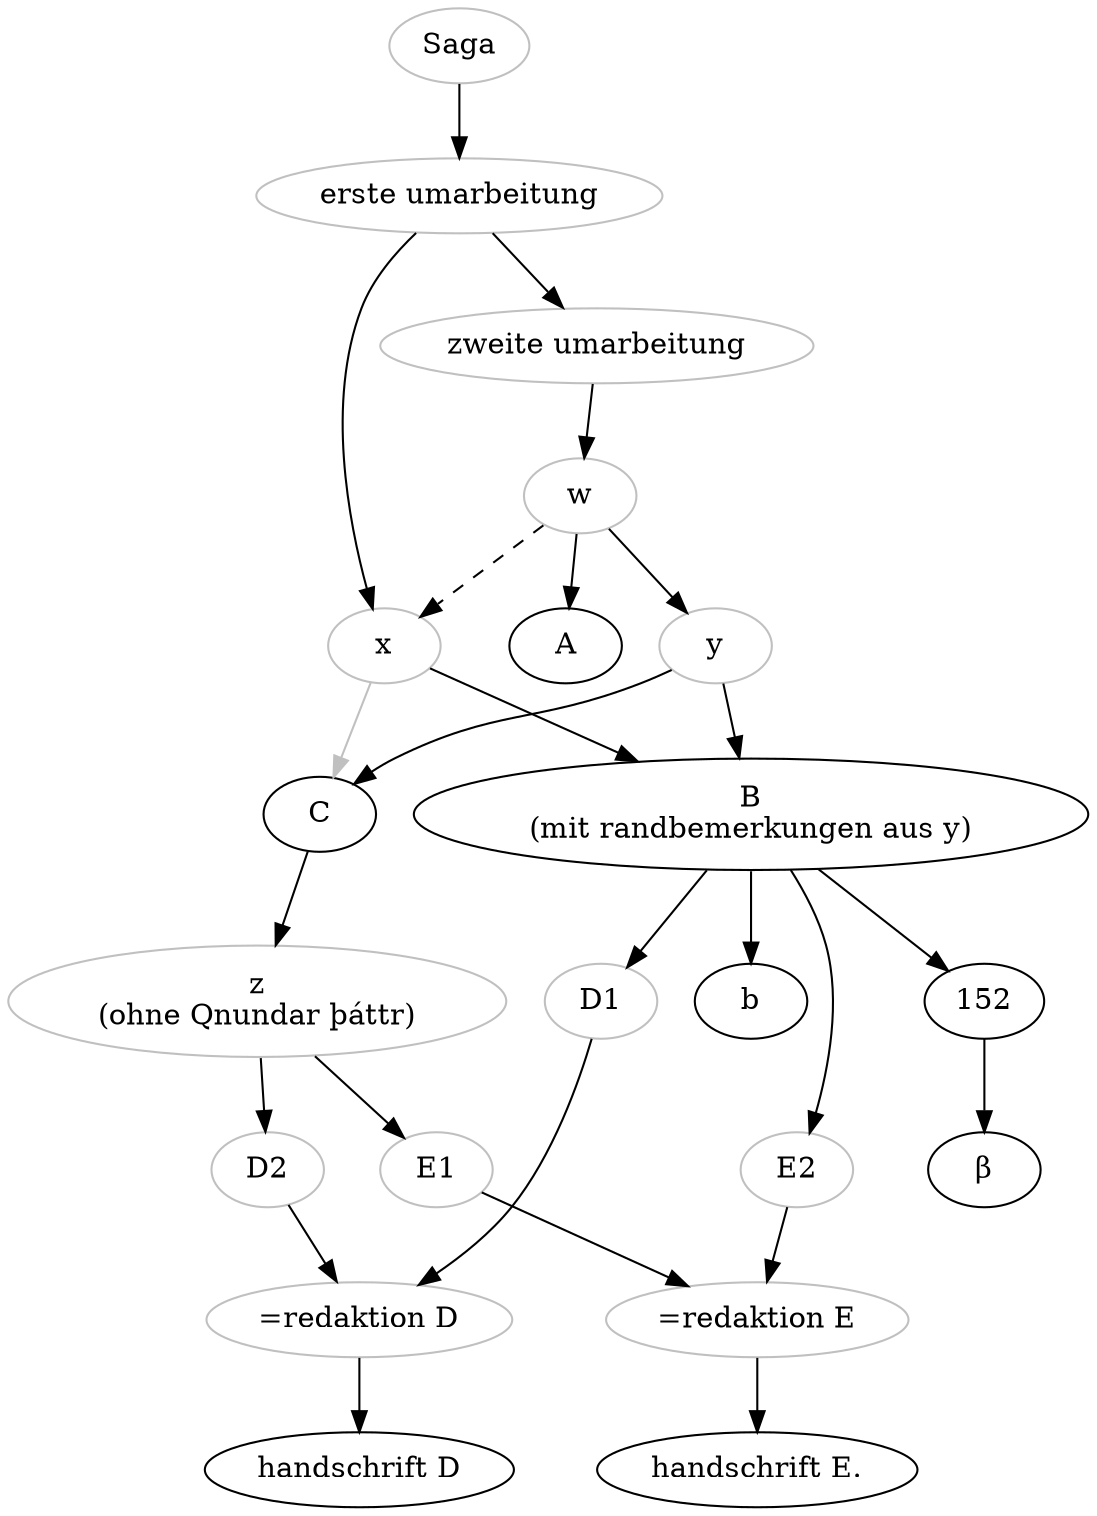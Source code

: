digraph {

    Saga -> First_adaptation;
    First_adaptation -> x;
    First_adaptation -> Second_adaptation;
    Second_adaptation -> w; 
    w -> A;
    w -> y;
    w -> x[style="dashed"];
    y -> C;
    y-> B;
    x -> B;
    x->C[color="grey"];
    C -> z;
    z -> E1;
    z -> D2;
    B -> D1;
    B -> E2;
    B -> AM_152_fol; 
    AM_152_fol -> beta;
    B -> b;
    D1 -> D;
    D2 -> D;
    D->D_ms;
    E1 -> E;
    E2 -> E;
    E->E_ms;


    Saga[color="grey"];
    First_adaptation[color="grey", label="erste umarbeitung"];
    Second_adaptation[color="grey", label="zweite umarbeitung"];

    x [color="grey"];
    w [color="grey"];
    y [color="grey"];
    z [color="grey", label="z\n(ohne Qnundar þáttr)"];
    E1 [color="grey"];
    D2 [color="grey"];
    D1 [color="grey"];
    D[color="grey", label="=redaktion D"];
    D_ms[label="handschrift D"];
    E2 [color="grey"];
    E[color="grey", label="=redaktion E"];
    E_ms[label="handschrift E."];
    B[label="B\n(mit randbemerkungen aus y)"];
    AM_152_fol[label="152"];
    beta[label="β"];


}
